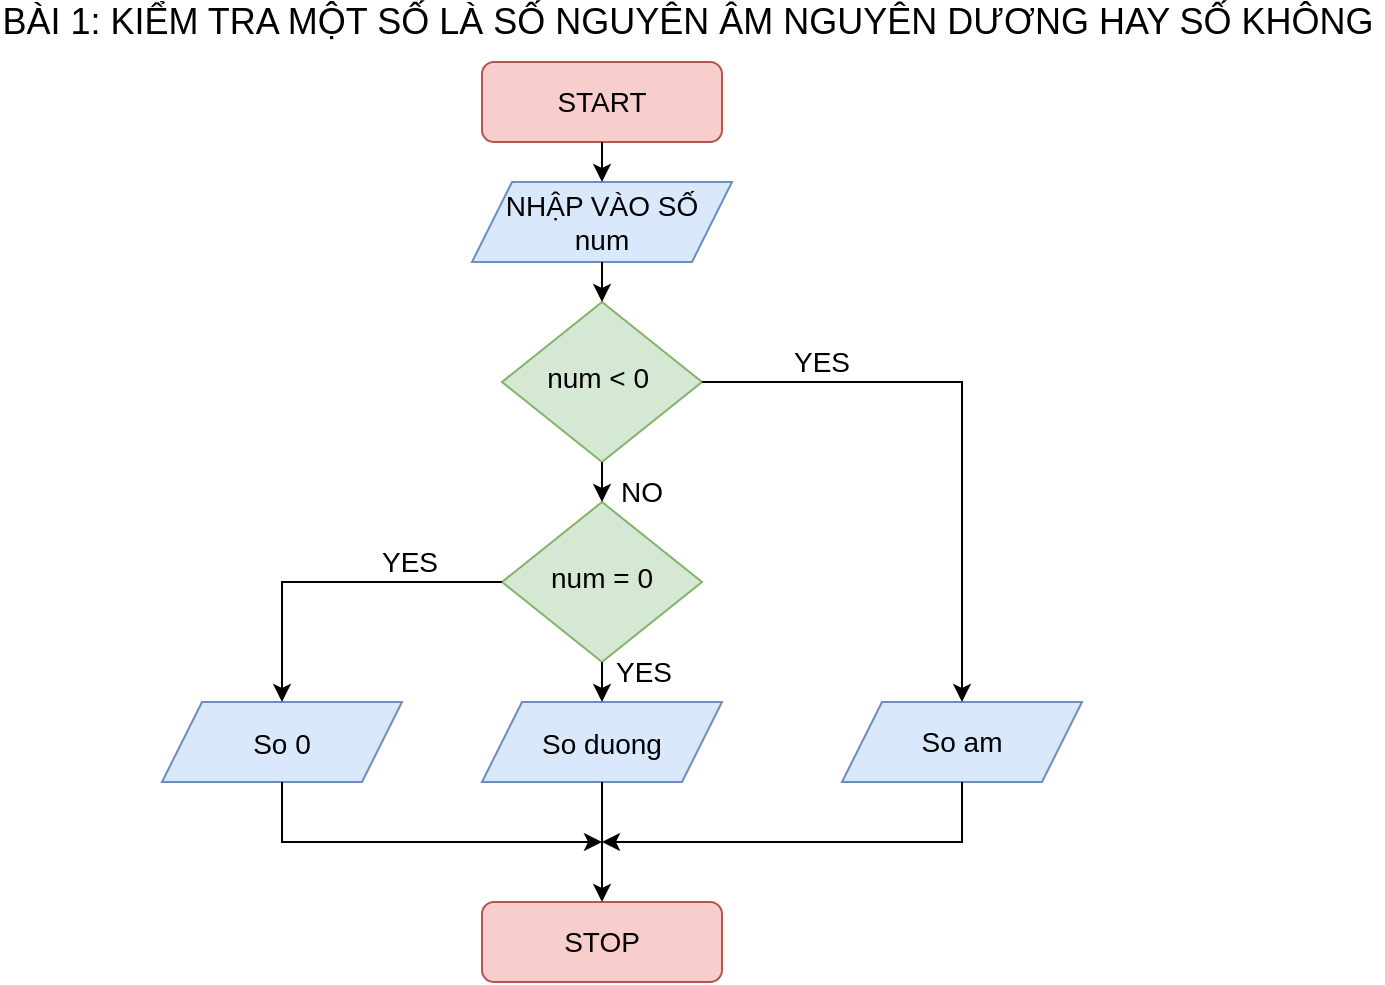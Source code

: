 <mxfile version="18.2.0" type="device"><diagram id="C5RBs43oDa-KdzZeNtuy" name="Page-1"><mxGraphModel dx="1038" dy="519" grid="0" gridSize="10" guides="1" tooltips="1" connect="1" arrows="1" fold="1" page="1" pageScale="1" pageWidth="827" pageHeight="1169" math="0" shadow="0"><root><mxCell id="WIyWlLk6GJQsqaUBKTNV-0"/><mxCell id="WIyWlLk6GJQsqaUBKTNV-1" parent="WIyWlLk6GJQsqaUBKTNV-0"/><mxCell id="WIyWlLk6GJQsqaUBKTNV-3" value="&lt;font style=&quot;font-size: 14px;&quot;&gt;START&lt;/font&gt;" style="rounded=1;whiteSpace=wrap;html=1;fontSize=12;glass=0;strokeWidth=1;shadow=0;fillColor=#f8cecc;strokeColor=#b85450;" parent="WIyWlLk6GJQsqaUBKTNV-1" vertex="1"><mxGeometry x="330" y="40" width="120" height="40" as="geometry"/></mxCell><mxCell id="WIyWlLk6GJQsqaUBKTNV-6" value="&lt;font style=&quot;font-size: 14px;&quot;&gt;num &amp;lt; 0&amp;nbsp;&lt;/font&gt;" style="rhombus;whiteSpace=wrap;html=1;shadow=0;fontFamily=Helvetica;fontSize=12;align=center;strokeWidth=1;spacing=6;spacingTop=-4;fillColor=#d5e8d4;strokeColor=#82b366;" parent="WIyWlLk6GJQsqaUBKTNV-1" vertex="1"><mxGeometry x="340" y="160" width="100" height="80" as="geometry"/></mxCell><mxCell id="WIyWlLk6GJQsqaUBKTNV-10" value="&lt;font style=&quot;font-size: 14px;&quot;&gt;num = 0&lt;/font&gt;" style="rhombus;whiteSpace=wrap;html=1;shadow=0;fontFamily=Helvetica;fontSize=12;align=center;strokeWidth=1;spacing=6;spacingTop=-4;fillColor=#d5e8d4;strokeColor=#82b366;" parent="WIyWlLk6GJQsqaUBKTNV-1" vertex="1"><mxGeometry x="340" y="260" width="100" height="80" as="geometry"/></mxCell><mxCell id="WIyWlLk6GJQsqaUBKTNV-11" value="&lt;font style=&quot;font-size: 14px;&quot;&gt;STOP&lt;/font&gt;" style="rounded=1;whiteSpace=wrap;html=1;fontSize=12;glass=0;strokeWidth=1;shadow=0;fillColor=#f8cecc;strokeColor=#b85450;" parent="WIyWlLk6GJQsqaUBKTNV-1" vertex="1"><mxGeometry x="330" y="460" width="120" height="40" as="geometry"/></mxCell><mxCell id="5Qx85FHkhJgoav82ijsD-0" value="&lt;font style=&quot;font-size: 14px;&quot;&gt;NHẬP VÀO SỐ&lt;br&gt;num&lt;br&gt;&lt;/font&gt;" style="shape=parallelogram;perimeter=parallelogramPerimeter;whiteSpace=wrap;html=1;fixedSize=1;fillColor=#dae8fc;strokeColor=#6c8ebf;" parent="WIyWlLk6GJQsqaUBKTNV-1" vertex="1"><mxGeometry x="325" y="100" width="130" height="40" as="geometry"/></mxCell><mxCell id="5Qx85FHkhJgoav82ijsD-2" value="&lt;font style=&quot;font-size: 18px;&quot;&gt;BÀI 1: KIỂM TRA MỘT SỐ LÀ SỐ NGUYÊN ÂM NGUYÊN DƯƠNG HAY SỐ KHÔNG&amp;nbsp;&lt;/font&gt;" style="text;html=1;align=center;verticalAlign=middle;resizable=0;points=[];autosize=1;strokeColor=none;fillColor=none;" parent="WIyWlLk6GJQsqaUBKTNV-1" vertex="1"><mxGeometry x="90" y="10" width="690" height="20" as="geometry"/></mxCell><mxCell id="5Qx85FHkhJgoav82ijsD-3" value="&lt;font style=&quot;font-size: 14px;&quot;&gt;So am&lt;/font&gt;" style="shape=parallelogram;perimeter=parallelogramPerimeter;whiteSpace=wrap;html=1;fixedSize=1;fillColor=#dae8fc;strokeColor=#6c8ebf;" parent="WIyWlLk6GJQsqaUBKTNV-1" vertex="1"><mxGeometry x="510" y="360" width="120" height="40" as="geometry"/></mxCell><mxCell id="5Qx85FHkhJgoav82ijsD-4" value="" style="endArrow=classic;html=1;rounded=0;fontSize=18;exitX=0.5;exitY=1;exitDx=0;exitDy=0;" parent="WIyWlLk6GJQsqaUBKTNV-1" edge="1" source="5Qx85FHkhJgoav82ijsD-3"><mxGeometry width="50" height="50" relative="1" as="geometry"><mxPoint x="580" y="420" as="sourcePoint"/><mxPoint x="390" y="430" as="targetPoint"/><Array as="points"><mxPoint x="570" y="430"/><mxPoint x="480" y="430"/></Array></mxGeometry></mxCell><mxCell id="5Qx85FHkhJgoav82ijsD-7" value="&lt;font style=&quot;font-size: 14px;&quot;&gt;So duong&lt;/font&gt;" style="shape=parallelogram;perimeter=parallelogramPerimeter;whiteSpace=wrap;html=1;fixedSize=1;fontSize=18;fillColor=#dae8fc;strokeColor=#6c8ebf;" parent="WIyWlLk6GJQsqaUBKTNV-1" vertex="1"><mxGeometry x="330" y="360" width="120" height="40" as="geometry"/></mxCell><mxCell id="5Qx85FHkhJgoav82ijsD-8" value="&lt;font style=&quot;font-size: 14px;&quot;&gt;So 0&lt;/font&gt;" style="shape=parallelogram;perimeter=parallelogramPerimeter;whiteSpace=wrap;html=1;fixedSize=1;fontSize=18;fillColor=#dae8fc;strokeColor=#6c8ebf;" parent="WIyWlLk6GJQsqaUBKTNV-1" vertex="1"><mxGeometry x="170" y="360" width="120" height="40" as="geometry"/></mxCell><mxCell id="zA2fY19PFPJ0OFVecNGo-0" value="" style="endArrow=classic;html=1;rounded=0;fontSize=14;exitX=0.5;exitY=1;exitDx=0;exitDy=0;entryX=0.5;entryY=0;entryDx=0;entryDy=0;" edge="1" parent="WIyWlLk6GJQsqaUBKTNV-1" source="WIyWlLk6GJQsqaUBKTNV-3" target="5Qx85FHkhJgoav82ijsD-0"><mxGeometry width="50" height="50" relative="1" as="geometry"><mxPoint x="390" y="290" as="sourcePoint"/><mxPoint x="440" y="240" as="targetPoint"/></mxGeometry></mxCell><mxCell id="zA2fY19PFPJ0OFVecNGo-1" value="" style="endArrow=classic;html=1;rounded=0;fontSize=14;exitX=0.5;exitY=1;exitDx=0;exitDy=0;entryX=0.5;entryY=0;entryDx=0;entryDy=0;" edge="1" parent="WIyWlLk6GJQsqaUBKTNV-1" source="5Qx85FHkhJgoav82ijsD-0" target="WIyWlLk6GJQsqaUBKTNV-6"><mxGeometry width="50" height="50" relative="1" as="geometry"><mxPoint x="400" y="100" as="sourcePoint"/><mxPoint x="400" y="130" as="targetPoint"/></mxGeometry></mxCell><mxCell id="zA2fY19PFPJ0OFVecNGo-2" value="" style="endArrow=classic;html=1;rounded=0;fontSize=14;exitX=0.5;exitY=1;exitDx=0;exitDy=0;entryX=0.5;entryY=0;entryDx=0;entryDy=0;" edge="1" parent="WIyWlLk6GJQsqaUBKTNV-1" source="WIyWlLk6GJQsqaUBKTNV-6" target="WIyWlLk6GJQsqaUBKTNV-10"><mxGeometry width="50" height="50" relative="1" as="geometry"><mxPoint x="400" y="170" as="sourcePoint"/><mxPoint x="400" y="190" as="targetPoint"/></mxGeometry></mxCell><mxCell id="zA2fY19PFPJ0OFVecNGo-3" value="" style="endArrow=classic;html=1;rounded=0;fontSize=14;entryX=0.5;entryY=0;entryDx=0;entryDy=0;exitX=0.5;exitY=1;exitDx=0;exitDy=0;" edge="1" parent="WIyWlLk6GJQsqaUBKTNV-1" source="WIyWlLk6GJQsqaUBKTNV-10" target="5Qx85FHkhJgoav82ijsD-7"><mxGeometry width="50" height="50" relative="1" as="geometry"><mxPoint x="460" y="360" as="sourcePoint"/><mxPoint x="400" y="130" as="targetPoint"/></mxGeometry></mxCell><mxCell id="zA2fY19PFPJ0OFVecNGo-7" value="" style="endArrow=classic;html=1;rounded=0;fontSize=14;exitX=1;exitY=0.5;exitDx=0;exitDy=0;entryX=0.5;entryY=0;entryDx=0;entryDy=0;" edge="1" parent="WIyWlLk6GJQsqaUBKTNV-1" source="WIyWlLk6GJQsqaUBKTNV-6" target="5Qx85FHkhJgoav82ijsD-3"><mxGeometry width="50" height="50" relative="1" as="geometry"><mxPoint x="390" y="280" as="sourcePoint"/><mxPoint x="570" y="370" as="targetPoint"/><Array as="points"><mxPoint x="570" y="200"/></Array></mxGeometry></mxCell><mxCell id="zA2fY19PFPJ0OFVecNGo-9" value="" style="endArrow=classic;html=1;rounded=0;fontSize=14;entryX=0.5;entryY=0;entryDx=0;entryDy=0;exitX=0.5;exitY=1;exitDx=0;exitDy=0;" edge="1" parent="WIyWlLk6GJQsqaUBKTNV-1" source="5Qx85FHkhJgoav82ijsD-7" target="WIyWlLk6GJQsqaUBKTNV-11"><mxGeometry width="50" height="50" relative="1" as="geometry"><mxPoint x="410" y="360" as="sourcePoint"/><mxPoint x="410" y="380" as="targetPoint"/></mxGeometry></mxCell><mxCell id="zA2fY19PFPJ0OFVecNGo-10" value="" style="endArrow=classic;html=1;rounded=0;fontSize=14;exitX=0;exitY=0.5;exitDx=0;exitDy=0;entryX=0.5;entryY=0;entryDx=0;entryDy=0;" edge="1" parent="WIyWlLk6GJQsqaUBKTNV-1" source="WIyWlLk6GJQsqaUBKTNV-10" target="5Qx85FHkhJgoav82ijsD-8"><mxGeometry width="50" height="50" relative="1" as="geometry"><mxPoint x="390" y="280" as="sourcePoint"/><mxPoint x="440" y="230" as="targetPoint"/><Array as="points"><mxPoint x="230" y="300"/></Array></mxGeometry></mxCell><mxCell id="zA2fY19PFPJ0OFVecNGo-11" value="" style="endArrow=classic;html=1;rounded=0;fontSize=14;exitX=0.5;exitY=1;exitDx=0;exitDy=0;" edge="1" parent="WIyWlLk6GJQsqaUBKTNV-1" source="5Qx85FHkhJgoav82ijsD-8"><mxGeometry width="50" height="50" relative="1" as="geometry"><mxPoint x="390" y="280" as="sourcePoint"/><mxPoint x="390" y="430" as="targetPoint"/><Array as="points"><mxPoint x="230" y="430"/></Array></mxGeometry></mxCell><mxCell id="zA2fY19PFPJ0OFVecNGo-12" value="YES" style="text;html=1;strokeColor=none;fillColor=none;align=center;verticalAlign=middle;whiteSpace=wrap;rounded=0;fontSize=14;" vertex="1" parent="WIyWlLk6GJQsqaUBKTNV-1"><mxGeometry x="470" y="175" width="60" height="30" as="geometry"/></mxCell><mxCell id="zA2fY19PFPJ0OFVecNGo-13" value="NO" style="text;html=1;strokeColor=none;fillColor=none;align=center;verticalAlign=middle;whiteSpace=wrap;rounded=0;fontSize=14;" vertex="1" parent="WIyWlLk6GJQsqaUBKTNV-1"><mxGeometry x="380" y="240" width="60" height="30" as="geometry"/></mxCell><mxCell id="zA2fY19PFPJ0OFVecNGo-14" value="YES" style="text;html=1;strokeColor=none;fillColor=none;align=center;verticalAlign=middle;whiteSpace=wrap;rounded=0;fontSize=14;" vertex="1" parent="WIyWlLk6GJQsqaUBKTNV-1"><mxGeometry x="381" y="330" width="60" height="30" as="geometry"/></mxCell><mxCell id="zA2fY19PFPJ0OFVecNGo-15" value="YES" style="text;html=1;strokeColor=none;fillColor=none;align=center;verticalAlign=middle;whiteSpace=wrap;rounded=0;fontSize=14;" vertex="1" parent="WIyWlLk6GJQsqaUBKTNV-1"><mxGeometry x="264" y="275" width="60" height="30" as="geometry"/></mxCell></root></mxGraphModel></diagram></mxfile>
